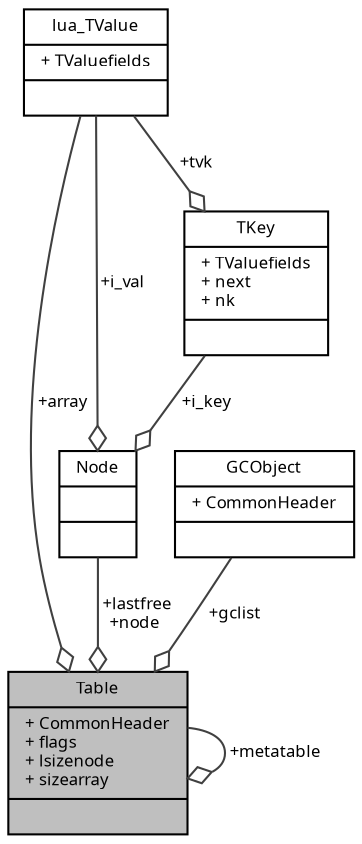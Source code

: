 digraph "Table"
{
  edge [fontname="Sans",fontsize="8",labelfontname="Sans",labelfontsize="8"];
  node [fontname="Sans",fontsize="8",shape=record];
  Node1 [label="{Table\n|+ CommonHeader\l+ flags\l+ lsizenode\l+ sizearray\l|}",height=0.2,width=0.4,color="black", fillcolor="grey75", style="filled", fontcolor="black"];
  Node2 -> Node1 [color="grey25",fontsize="8",style="solid",label=" +lastfree\n+node" ,arrowhead="odiamond",fontname="Sans"];
  Node2 [label="{Node\n||}",height=0.2,width=0.4,color="black", fillcolor="white", style="filled",URL="$struct_node.html"];
  Node3 -> Node2 [color="grey25",fontsize="8",style="solid",label=" +i_val" ,arrowhead="odiamond",fontname="Sans"];
  Node3 [label="{lua_TValue\n|+ TValuefields\l|}",height=0.2,width=0.4,color="black", fillcolor="white", style="filled",URL="$structlua___t_value.html"];
  Node4 -> Node2 [color="grey25",fontsize="8",style="solid",label=" +i_key" ,arrowhead="odiamond",fontname="Sans"];
  Node4 [label="{TKey\n|+ TValuefields\l+ next\l+ nk\l|}",height=0.2,width=0.4,color="black", fillcolor="white", style="filled",URL="$union_t_key.html"];
  Node3 -> Node4 [color="grey25",fontsize="8",style="solid",label=" +tvk" ,arrowhead="odiamond",fontname="Sans"];
  Node3 -> Node1 [color="grey25",fontsize="8",style="solid",label=" +array" ,arrowhead="odiamond",fontname="Sans"];
  Node1 -> Node1 [color="grey25",fontsize="8",style="solid",label=" +metatable" ,arrowhead="odiamond",fontname="Sans"];
  Node5 -> Node1 [color="grey25",fontsize="8",style="solid",label=" +gclist" ,arrowhead="odiamond",fontname="Sans"];
  Node5 [label="{GCObject\n|+ CommonHeader\l|}",height=0.2,width=0.4,color="black", fillcolor="white", style="filled",URL="$struct_g_c_object.html"];
}
